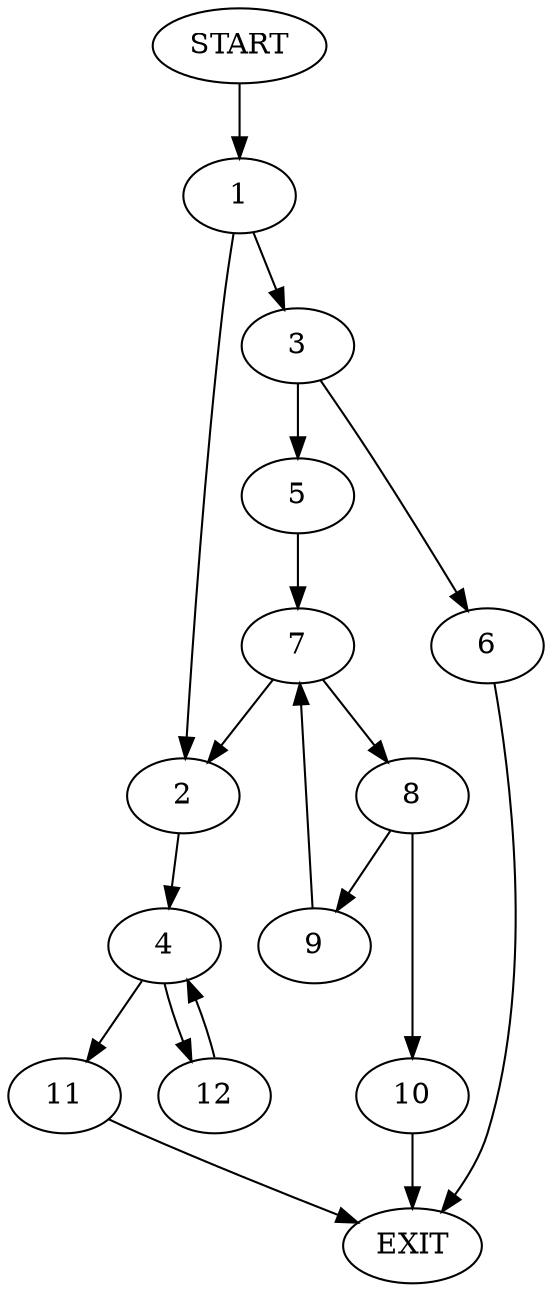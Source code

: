 digraph {
0 [label="START"]
13 [label="EXIT"]
0 -> 1
1 -> 2
1 -> 3
2 -> 4
3 -> 5
3 -> 6
5 -> 7
6 -> 13
7 -> 8
7 -> 2
8 -> 9
8 -> 10
9 -> 7
10 -> 13
4 -> 11
4 -> 12
11 -> 13
12 -> 4
}
